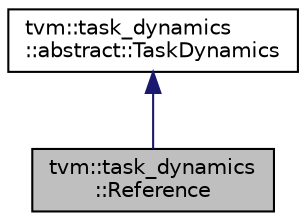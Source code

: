digraph "tvm::task_dynamics::Reference"
{
 // LATEX_PDF_SIZE
  edge [fontname="Helvetica",fontsize="10",labelfontname="Helvetica",labelfontsize="10"];
  node [fontname="Helvetica",fontsize="10",shape=record];
  Node1 [label="tvm::task_dynamics\l::Reference",height=0.2,width=0.4,color="black", fillcolor="grey75", style="filled", fontcolor="black",tooltip=" "];
  Node2 -> Node1 [dir="back",color="midnightblue",fontsize="10",style="solid",fontname="Helvetica"];
  Node2 [label="tvm::task_dynamics\l::abstract::TaskDynamics",height=0.2,width=0.4,color="black", fillcolor="white", style="filled",URL="$classtvm_1_1task__dynamics_1_1abstract_1_1TaskDynamics.html",tooltip=" "];
}
